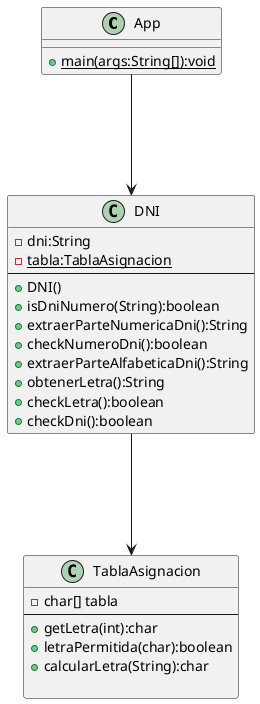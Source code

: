 @startuml
'https://plantuml.com/sequence-diagram

App ---> DNI
DNI ---> TablaAsignacion

class App {
    {static}+main(args:String[]):void
}

class DNI{
    -dni:String
    -{static}tabla:TablaAsignacion
    --
    +DNI()
    +isDniNumero(String):boolean
    +extraerParteNumericaDni():String
    +checkNumeroDni():boolean
    +extraerParteAlfabeticaDni():String
    +obtenerLetra():String
    +checkLetra():boolean
    +checkDni():boolean
}

class TablaAsignacion{
    -char[] tabla
    --
    +getLetra(int):char
    +letraPermitida(char):boolean
    +calcularLetra(String):char

}

@enduml